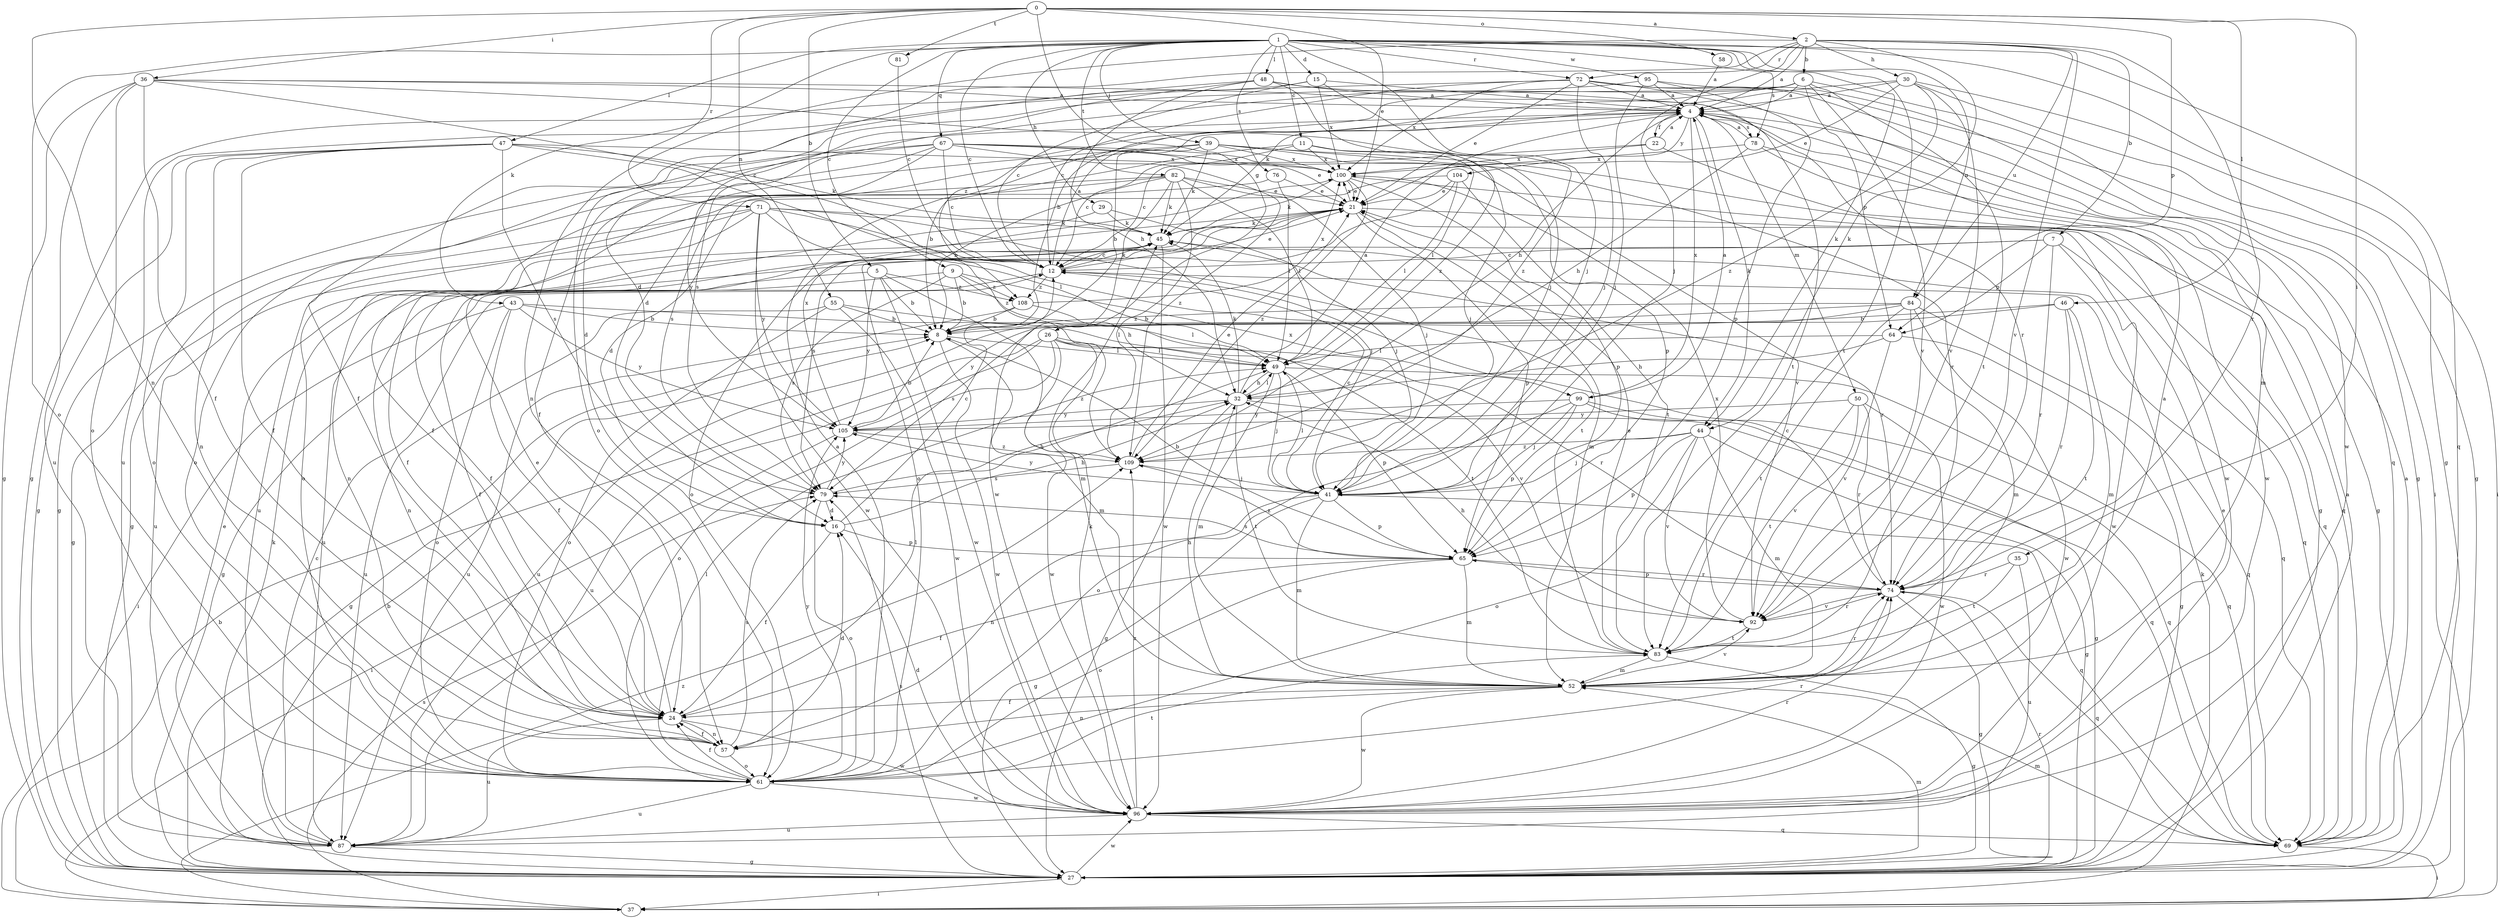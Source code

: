 strict digraph  {
0;
1;
2;
4;
5;
6;
7;
8;
9;
11;
12;
15;
16;
21;
22;
24;
26;
27;
29;
30;
32;
35;
36;
37;
39;
41;
43;
44;
45;
46;
47;
48;
49;
50;
52;
55;
57;
58;
61;
64;
65;
67;
69;
71;
72;
74;
76;
78;
79;
81;
82;
83;
84;
87;
92;
95;
96;
99;
100;
104;
105;
108;
109;
0 -> 2  [label=a];
0 -> 5  [label=b];
0 -> 21  [label=e];
0 -> 26  [label=g];
0 -> 35  [label=i];
0 -> 36  [label=i];
0 -> 46  [label=l];
0 -> 55  [label=n];
0 -> 57  [label=n];
0 -> 58  [label=o];
0 -> 64  [label=p];
0 -> 71  [label=r];
0 -> 81  [label=t];
1 -> 9  [label=c];
1 -> 11  [label=c];
1 -> 12  [label=c];
1 -> 15  [label=d];
1 -> 27  [label=g];
1 -> 29  [label=h];
1 -> 39  [label=j];
1 -> 41  [label=j];
1 -> 43  [label=k];
1 -> 44  [label=k];
1 -> 47  [label=l];
1 -> 48  [label=l];
1 -> 61  [label=o];
1 -> 67  [label=q];
1 -> 69  [label=q];
1 -> 72  [label=r];
1 -> 76  [label=s];
1 -> 78  [label=s];
1 -> 82  [label=t];
1 -> 83  [label=t];
1 -> 84  [label=u];
1 -> 95  [label=w];
2 -> 4  [label=a];
2 -> 6  [label=b];
2 -> 7  [label=b];
2 -> 16  [label=d];
2 -> 30  [label=h];
2 -> 41  [label=j];
2 -> 44  [label=k];
2 -> 57  [label=n];
2 -> 72  [label=r];
2 -> 74  [label=r];
2 -> 84  [label=u];
2 -> 92  [label=v];
4 -> 22  [label=f];
4 -> 24  [label=f];
4 -> 32  [label=h];
4 -> 44  [label=k];
4 -> 50  [label=m];
4 -> 78  [label=s];
4 -> 99  [label=x];
4 -> 104  [label=y];
5 -> 8  [label=b];
5 -> 52  [label=m];
5 -> 57  [label=n];
5 -> 96  [label=w];
5 -> 105  [label=y];
5 -> 108  [label=z];
6 -> 4  [label=a];
6 -> 8  [label=b];
6 -> 27  [label=g];
6 -> 64  [label=p];
6 -> 79  [label=s];
6 -> 83  [label=t];
6 -> 92  [label=v];
6 -> 108  [label=z];
7 -> 12  [label=c];
7 -> 64  [label=p];
7 -> 69  [label=q];
7 -> 74  [label=r];
7 -> 87  [label=u];
7 -> 96  [label=w];
8 -> 49  [label=l];
8 -> 52  [label=m];
8 -> 96  [label=w];
9 -> 8  [label=b];
9 -> 24  [label=f];
9 -> 32  [label=h];
9 -> 79  [label=s];
9 -> 99  [label=x];
9 -> 108  [label=z];
11 -> 8  [label=b];
11 -> 12  [label=c];
11 -> 41  [label=j];
11 -> 49  [label=l];
11 -> 100  [label=x];
12 -> 4  [label=a];
12 -> 21  [label=e];
12 -> 27  [label=g];
12 -> 45  [label=k];
12 -> 69  [label=q];
12 -> 108  [label=z];
15 -> 4  [label=a];
15 -> 12  [label=c];
15 -> 27  [label=g];
15 -> 100  [label=x];
15 -> 109  [label=z];
16 -> 12  [label=c];
16 -> 24  [label=f];
16 -> 32  [label=h];
16 -> 65  [label=p];
21 -> 45  [label=k];
21 -> 52  [label=m];
21 -> 61  [label=o];
21 -> 65  [label=p];
21 -> 69  [label=q];
21 -> 79  [label=s];
21 -> 100  [label=x];
22 -> 4  [label=a];
22 -> 12  [label=c];
22 -> 27  [label=g];
22 -> 100  [label=x];
24 -> 21  [label=e];
24 -> 49  [label=l];
24 -> 57  [label=n];
24 -> 87  [label=u];
24 -> 96  [label=w];
26 -> 27  [label=g];
26 -> 49  [label=l];
26 -> 61  [label=o];
26 -> 74  [label=r];
26 -> 87  [label=u];
26 -> 92  [label=v];
26 -> 96  [label=w];
26 -> 109  [label=z];
27 -> 4  [label=a];
27 -> 8  [label=b];
27 -> 37  [label=i];
27 -> 52  [label=m];
27 -> 74  [label=r];
27 -> 79  [label=s];
27 -> 96  [label=w];
29 -> 24  [label=f];
29 -> 41  [label=j];
29 -> 45  [label=k];
30 -> 4  [label=a];
30 -> 21  [label=e];
30 -> 27  [label=g];
30 -> 37  [label=i];
30 -> 45  [label=k];
30 -> 92  [label=v];
30 -> 109  [label=z];
32 -> 4  [label=a];
32 -> 27  [label=g];
32 -> 45  [label=k];
32 -> 49  [label=l];
32 -> 69  [label=q];
32 -> 83  [label=t];
32 -> 105  [label=y];
35 -> 74  [label=r];
35 -> 83  [label=t];
35 -> 87  [label=u];
36 -> 4  [label=a];
36 -> 12  [label=c];
36 -> 24  [label=f];
36 -> 27  [label=g];
36 -> 41  [label=j];
36 -> 61  [label=o];
36 -> 74  [label=r];
36 -> 87  [label=u];
37 -> 8  [label=b];
37 -> 45  [label=k];
37 -> 79  [label=s];
37 -> 109  [label=z];
39 -> 8  [label=b];
39 -> 24  [label=f];
39 -> 45  [label=k];
39 -> 65  [label=p];
39 -> 74  [label=r];
39 -> 79  [label=s];
39 -> 96  [label=w];
39 -> 100  [label=x];
41 -> 12  [label=c];
41 -> 27  [label=g];
41 -> 49  [label=l];
41 -> 52  [label=m];
41 -> 57  [label=n];
41 -> 65  [label=p];
41 -> 69  [label=q];
41 -> 105  [label=y];
43 -> 8  [label=b];
43 -> 24  [label=f];
43 -> 37  [label=i];
43 -> 61  [label=o];
43 -> 83  [label=t];
43 -> 105  [label=y];
44 -> 27  [label=g];
44 -> 41  [label=j];
44 -> 52  [label=m];
44 -> 61  [label=o];
44 -> 65  [label=p];
44 -> 92  [label=v];
44 -> 109  [label=z];
45 -> 12  [label=c];
45 -> 24  [label=f];
45 -> 74  [label=r];
45 -> 96  [label=w];
46 -> 8  [label=b];
46 -> 52  [label=m];
46 -> 74  [label=r];
46 -> 83  [label=t];
46 -> 105  [label=y];
47 -> 24  [label=f];
47 -> 27  [label=g];
47 -> 45  [label=k];
47 -> 57  [label=n];
47 -> 61  [label=o];
47 -> 79  [label=s];
47 -> 100  [label=x];
47 -> 109  [label=z];
48 -> 4  [label=a];
48 -> 16  [label=d];
48 -> 24  [label=f];
48 -> 32  [label=h];
48 -> 83  [label=t];
48 -> 109  [label=z];
49 -> 32  [label=h];
49 -> 41  [label=j];
49 -> 52  [label=m];
49 -> 65  [label=p];
49 -> 69  [label=q];
50 -> 74  [label=r];
50 -> 83  [label=t];
50 -> 92  [label=v];
50 -> 96  [label=w];
50 -> 105  [label=y];
52 -> 4  [label=a];
52 -> 24  [label=f];
52 -> 32  [label=h];
52 -> 57  [label=n];
52 -> 74  [label=r];
52 -> 92  [label=v];
52 -> 96  [label=w];
55 -> 8  [label=b];
55 -> 49  [label=l];
55 -> 61  [label=o];
55 -> 87  [label=u];
55 -> 96  [label=w];
57 -> 16  [label=d];
57 -> 24  [label=f];
57 -> 61  [label=o];
57 -> 79  [label=s];
58 -> 4  [label=a];
61 -> 4  [label=a];
61 -> 24  [label=f];
61 -> 49  [label=l];
61 -> 74  [label=r];
61 -> 83  [label=t];
61 -> 87  [label=u];
61 -> 96  [label=w];
61 -> 105  [label=y];
64 -> 27  [label=g];
64 -> 32  [label=h];
64 -> 49  [label=l];
64 -> 92  [label=v];
65 -> 8  [label=b];
65 -> 24  [label=f];
65 -> 52  [label=m];
65 -> 61  [label=o];
65 -> 74  [label=r];
65 -> 79  [label=s];
65 -> 109  [label=z];
67 -> 12  [label=c];
67 -> 16  [label=d];
67 -> 21  [label=e];
67 -> 27  [label=g];
67 -> 61  [label=o];
67 -> 92  [label=v];
67 -> 100  [label=x];
67 -> 105  [label=y];
67 -> 109  [label=z];
69 -> 4  [label=a];
69 -> 37  [label=i];
69 -> 52  [label=m];
71 -> 27  [label=g];
71 -> 41  [label=j];
71 -> 45  [label=k];
71 -> 49  [label=l];
71 -> 57  [label=n];
71 -> 83  [label=t];
71 -> 87  [label=u];
71 -> 96  [label=w];
71 -> 105  [label=y];
72 -> 4  [label=a];
72 -> 12  [label=c];
72 -> 21  [label=e];
72 -> 37  [label=i];
72 -> 41  [label=j];
72 -> 52  [label=m];
72 -> 87  [label=u];
72 -> 96  [label=w];
72 -> 100  [label=x];
74 -> 12  [label=c];
74 -> 27  [label=g];
74 -> 65  [label=p];
74 -> 69  [label=q];
74 -> 92  [label=v];
76 -> 16  [label=d];
76 -> 21  [label=e];
76 -> 49  [label=l];
78 -> 4  [label=a];
78 -> 27  [label=g];
78 -> 32  [label=h];
78 -> 96  [label=w];
78 -> 100  [label=x];
79 -> 16  [label=d];
79 -> 32  [label=h];
79 -> 61  [label=o];
79 -> 105  [label=y];
81 -> 12  [label=c];
82 -> 8  [label=b];
82 -> 21  [label=e];
82 -> 27  [label=g];
82 -> 41  [label=j];
82 -> 45  [label=k];
82 -> 49  [label=l];
82 -> 61  [label=o];
82 -> 96  [label=w];
82 -> 109  [label=z];
83 -> 21  [label=e];
83 -> 27  [label=g];
83 -> 52  [label=m];
84 -> 8  [label=b];
84 -> 52  [label=m];
84 -> 69  [label=q];
84 -> 79  [label=s];
84 -> 83  [label=t];
84 -> 87  [label=u];
84 -> 96  [label=w];
87 -> 12  [label=c];
87 -> 21  [label=e];
87 -> 27  [label=g];
87 -> 45  [label=k];
92 -> 32  [label=h];
92 -> 74  [label=r];
92 -> 83  [label=t];
92 -> 100  [label=x];
95 -> 4  [label=a];
95 -> 41  [label=j];
95 -> 61  [label=o];
95 -> 65  [label=p];
95 -> 69  [label=q];
96 -> 16  [label=d];
96 -> 21  [label=e];
96 -> 45  [label=k];
96 -> 69  [label=q];
96 -> 74  [label=r];
96 -> 87  [label=u];
96 -> 109  [label=z];
99 -> 4  [label=a];
99 -> 27  [label=g];
99 -> 41  [label=j];
99 -> 61  [label=o];
99 -> 65  [label=p];
99 -> 69  [label=q];
99 -> 105  [label=y];
100 -> 21  [label=e];
100 -> 45  [label=k];
100 -> 65  [label=p];
100 -> 69  [label=q];
100 -> 109  [label=z];
104 -> 21  [label=e];
104 -> 49  [label=l];
104 -> 61  [label=o];
104 -> 83  [label=t];
104 -> 87  [label=u];
105 -> 8  [label=b];
105 -> 37  [label=i];
105 -> 100  [label=x];
105 -> 109  [label=z];
108 -> 8  [label=b];
108 -> 49  [label=l];
108 -> 87  [label=u];
108 -> 100  [label=x];
109 -> 21  [label=e];
109 -> 41  [label=j];
109 -> 79  [label=s];
}
